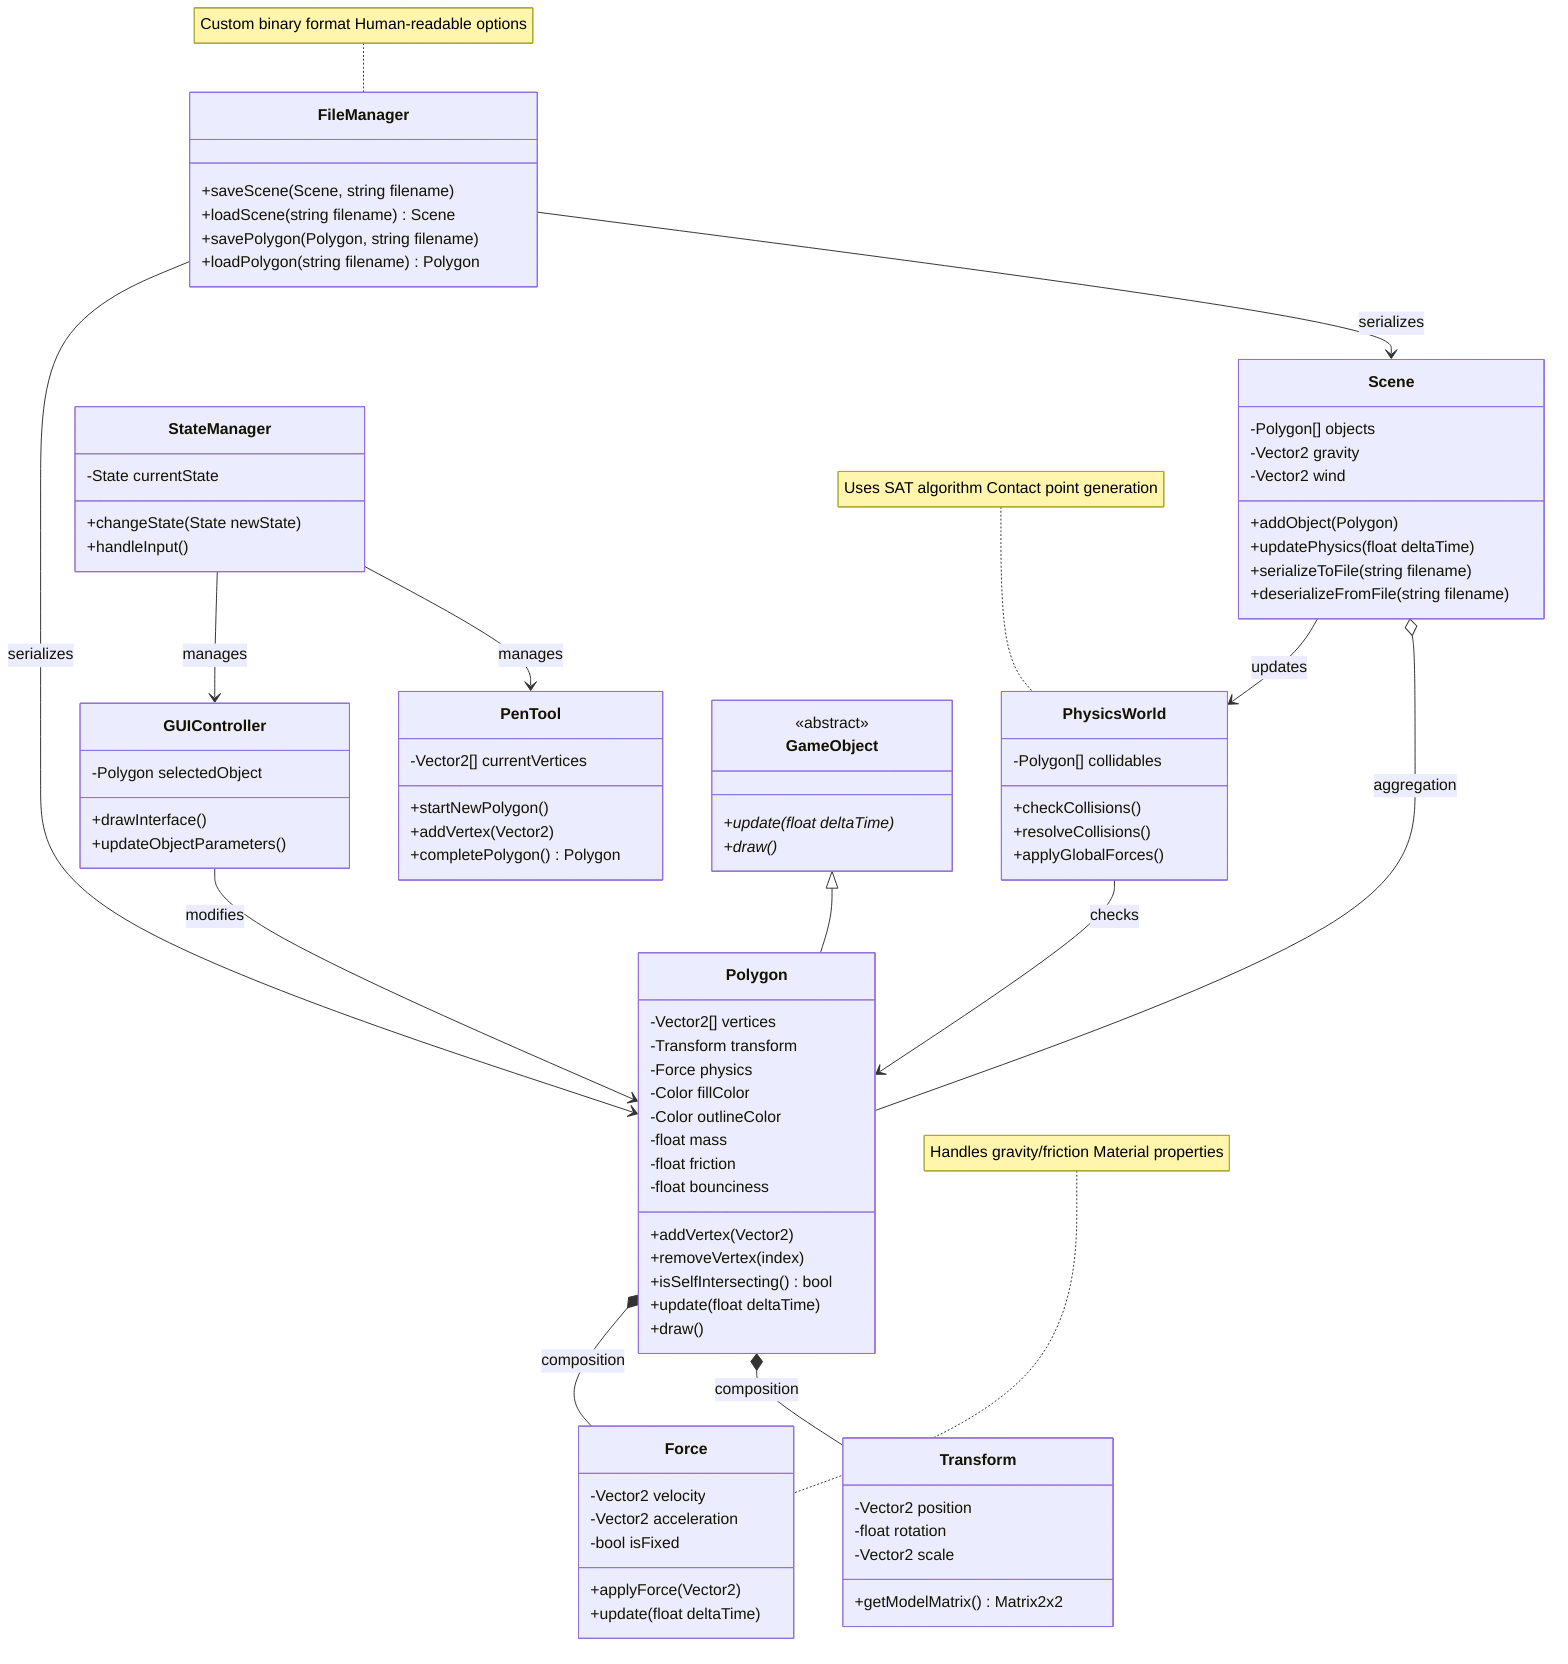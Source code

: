 classDiagram
    class Polygon {
        -Vector2[] vertices
        -Transform transform
        -Force physics
        -Color fillColor
        -Color outlineColor
        -float mass
        -float friction
        -float bounciness
        +addVertex(Vector2)
        +removeVertex(index)
        +isSelfIntersecting() bool
        +update(float deltaTime)
        +draw()
    }

    class Transform {
        -Vector2 position
        -float rotation
        -Vector2 scale
        +getModelMatrix() Matrix2x2
    }

    class Force {
        -Vector2 velocity
        -Vector2 acceleration
        -bool isFixed
        +applyForce(Vector2)
        +update(float deltaTime)
    }

    class Scene {
        -Polygon[] objects
        -Vector2 gravity
        -Vector2 wind
        +addObject(Polygon)
        +updatePhysics(float deltaTime)
        +serializeToFile(string filename)
        +deserializeFromFile(string filename)
    }

    class PenTool {
        -Vector2[] currentVertices
        +startNewPolygon()
        +addVertex(Vector2)
        +completePolygon() Polygon
    }

    class StateManager {
        -State currentState
        +changeState(State newState)
        +handleInput()
    }

    class FileManager {
        +saveScene(Scene, string filename)
        +loadScene(string filename) Scene
        +savePolygon(Polygon, string filename)
        +loadPolygon(string filename) Polygon
    }

    class PhysicsWorld {
        -Polygon[] collidables
        +checkCollisions()
        +resolveCollisions()
        +applyGlobalForces()
    }

    class GUIController {
        -Polygon selectedObject
        +drawInterface()
        +updateObjectParameters()
    }

    Polygon *-- Transform: composition
    Polygon *-- Force: composition
    Scene o-- Polygon: aggregation
    Scene --> PhysicsWorld: updates
    StateManager --> PenTool: manages
    StateManager --> GUIController: manages
    GUIController --> Polygon: modifies
    FileManager --> Scene: serializes
    FileManager --> Polygon: serializes
    PhysicsWorld --> Polygon: checks

    class GameObject {
        <<abstract>>
        +update(float deltaTime)*
        +draw()*
    }

    GameObject <|-- Polygon

    note for PhysicsWorld "Uses SAT algorithm Contact point generation"
    note for FileManager "Custom binary format Human-readable options"
    note for Force "Handles gravity/friction Material properties"